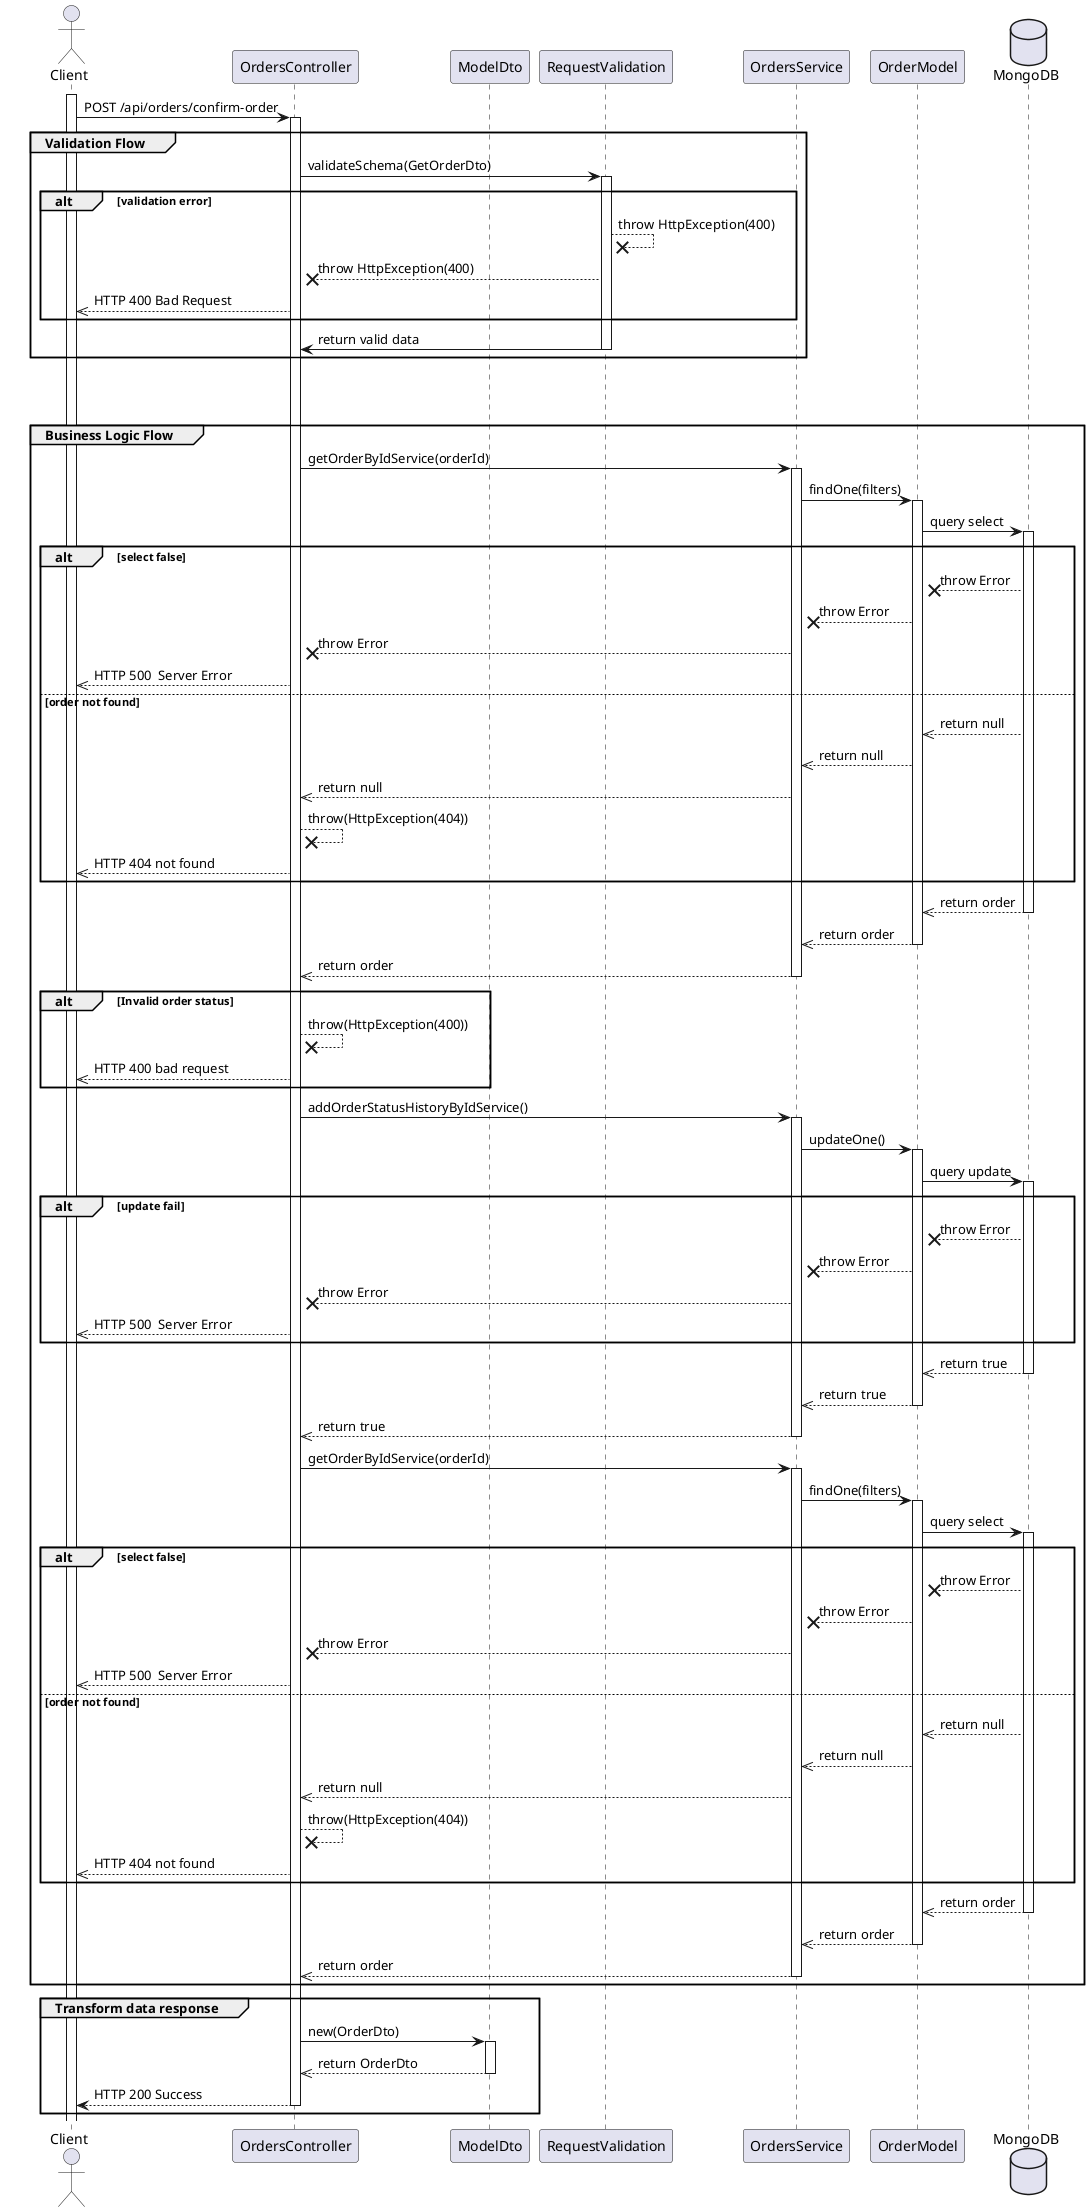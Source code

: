 @startuml Details Order

actor Client

participant OrdersController
participant ModelDto
participant RequestValidation
participant OrdersService
participant OrderModel

database MongoDB

' Step 1
    activate Client
    Client -> OrdersController: POST /api/orders/confirm-order
    activate OrdersController

' Step 4
group Validation Flow
    OrdersController -> RequestValidation: validateSchema(GetOrderDto)
    activate RequestValidation
    
    alt validation error
        RequestValidation --x RequestValidation: throw HttpException(400)
        RequestValidation --x OrdersController: throw HttpException(400)
        OrdersController -->> Client: HTTP 400 Bad Request
    end

    RequestValidation -> OrdersController: return valid data
    deactivate RequestValidation
end

break
break


' Step 5
group Business Logic Flow
    OrdersController -> OrdersService: getOrderByIdService(orderId)
    activate OrdersService
    OrdersService -> OrderModel: findOne(filters)
    activate OrderModel
    OrderModel -> MongoDB: query select 
    activate MongoDB

    alt select false
        MongoDB --x OrderModel:throw Error
        OrderModel --x OrdersService:throw Error
        OrdersService --x OrdersController: throw Error
        OrdersController -->> Client: HTTP 500  Server Error

    else order not found
        MongoDB -->> OrderModel: return null
        OrderModel -->> OrdersService: return null
        OrdersService -->> OrdersController: return null
        OrdersController --x OrdersController: throw(HttpException(404))
        OrdersController -->> Client: HTTP 404 not found
    end

    MongoDB -->> OrderModel: return order
    deactivate MongoDB
    OrderModel -->> OrdersService: return order
    deactivate OrderModel
    OrdersService -->> OrdersController: return order
    deactivate OrdersService

    alt Invalid order status
        OrdersController --x OrdersController: throw(HttpException(400))
        OrdersController -->> Client: HTTP 400 bad request
    end 

    OrdersController -> OrdersService: addOrderStatusHistoryByIdService()
    activate OrdersService
    OrdersService -> OrderModel: updateOne()
    activate OrderModel
    OrderModel -> MongoDB: query update
    activate MongoDB

    alt update fail 
        MongoDB --x OrderModel:throw Error
        OrderModel --x OrdersService:throw Error
        OrdersService --x OrdersController: throw Error
        OrdersController -->> Client: HTTP 500  Server Error
    end

    MongoDB -->> OrderModel: return true
    deactivate MongoDB
    OrderModel -->> OrdersService: return true
    deactivate OrderModel
    OrdersService -->> OrdersController: return true
    deactivate OrdersService

     OrdersController -> OrdersService: getOrderByIdService(orderId)
    activate OrdersService
    OrdersService -> OrderModel: findOne(filters)
    activate OrderModel
    OrderModel -> MongoDB: query select 
    activate MongoDB

    alt select false
        MongoDB --x OrderModel:throw Error
        OrderModel --x OrdersService:throw Error
        OrdersService --x OrdersController: throw Error
        OrdersController -->> Client: HTTP 500  Server Error

    else order not found
        MongoDB -->> OrderModel: return null
        OrderModel -->> OrdersService: return null
        OrdersService -->> OrdersController: return null
        OrdersController --x OrdersController: throw(HttpException(404))
        OrdersController -->> Client: HTTP 404 not found
    end

    MongoDB -->> OrderModel: return order
    deactivate MongoDB
    OrderModel -->> OrdersService: return order
    deactivate OrderModel
    OrdersService -->> OrdersController: return order
    deactivate OrdersService



end

group Transform data response
    OrdersController -> ModelDto: new(OrderDto)
    activate ModelDto
    ModelDto -->> OrdersController: return OrderDto 
    deactivate ModelDto

OrdersController --> Client: HTTP 200 Success
deactivate OrdersController
end

@enduml